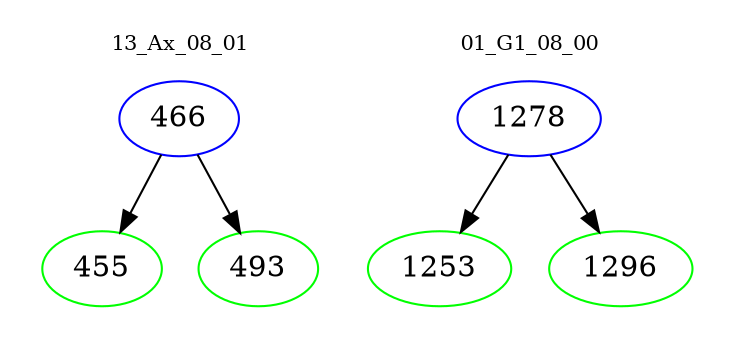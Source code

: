 digraph{
subgraph cluster_0 {
color = white
label = "13_Ax_08_01";
fontsize=10;
T0_466 [label="466", color="blue"]
T0_466 -> T0_455 [color="black"]
T0_455 [label="455", color="green"]
T0_466 -> T0_493 [color="black"]
T0_493 [label="493", color="green"]
}
subgraph cluster_1 {
color = white
label = "01_G1_08_00";
fontsize=10;
T1_1278 [label="1278", color="blue"]
T1_1278 -> T1_1253 [color="black"]
T1_1253 [label="1253", color="green"]
T1_1278 -> T1_1296 [color="black"]
T1_1296 [label="1296", color="green"]
}
}
